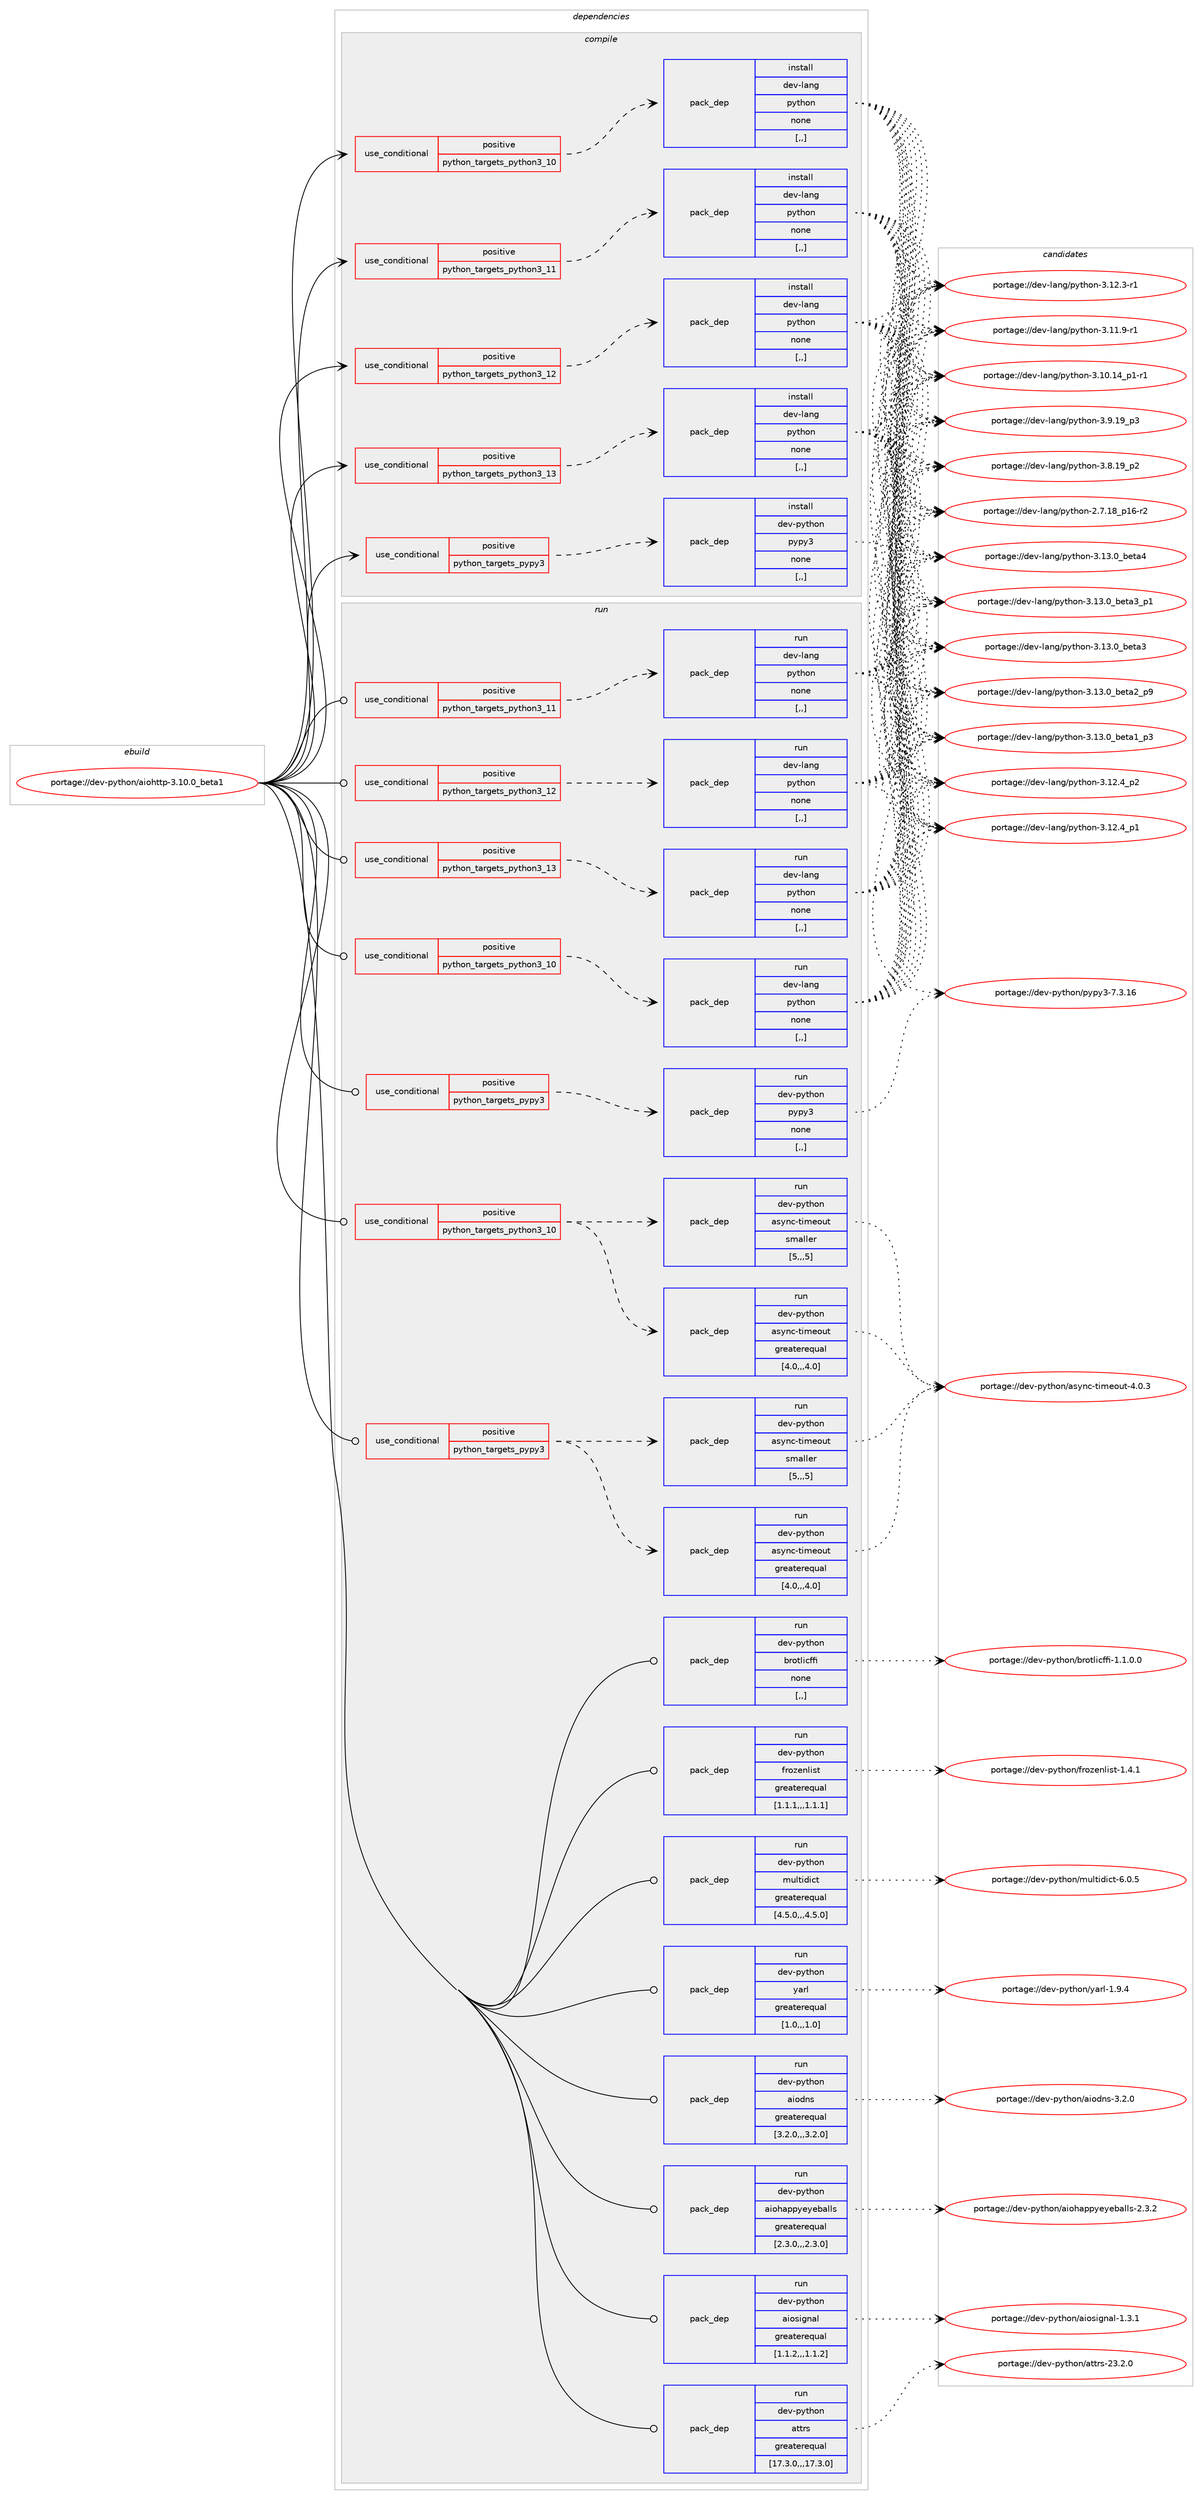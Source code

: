 digraph prolog {

# *************
# Graph options
# *************

newrank=true;
concentrate=true;
compound=true;
graph [rankdir=LR,fontname=Helvetica,fontsize=10,ranksep=1.5];#, ranksep=2.5, nodesep=0.2];
edge  [arrowhead=vee];
node  [fontname=Helvetica,fontsize=10];

# **********
# The ebuild
# **********

subgraph cluster_leftcol {
color=gray;
label=<<i>ebuild</i>>;
id [label="portage://dev-python/aiohttp-3.10.0_beta1", color=red, width=4, href="../dev-python/aiohttp-3.10.0_beta1.svg"];
}

# ****************
# The dependencies
# ****************

subgraph cluster_midcol {
color=gray;
label=<<i>dependencies</i>>;
subgraph cluster_compile {
fillcolor="#eeeeee";
style=filled;
label=<<i>compile</i>>;
subgraph cond30868 {
dependency141926 [label=<<TABLE BORDER="0" CELLBORDER="1" CELLSPACING="0" CELLPADDING="4"><TR><TD ROWSPAN="3" CELLPADDING="10">use_conditional</TD></TR><TR><TD>positive</TD></TR><TR><TD>python_targets_pypy3</TD></TR></TABLE>>, shape=none, color=red];
subgraph pack109814 {
dependency141927 [label=<<TABLE BORDER="0" CELLBORDER="1" CELLSPACING="0" CELLPADDING="4" WIDTH="220"><TR><TD ROWSPAN="6" CELLPADDING="30">pack_dep</TD></TR><TR><TD WIDTH="110">install</TD></TR><TR><TD>dev-python</TD></TR><TR><TD>pypy3</TD></TR><TR><TD>none</TD></TR><TR><TD>[,,]</TD></TR></TABLE>>, shape=none, color=blue];
}
dependency141926:e -> dependency141927:w [weight=20,style="dashed",arrowhead="vee"];
}
id:e -> dependency141926:w [weight=20,style="solid",arrowhead="vee"];
subgraph cond30869 {
dependency141928 [label=<<TABLE BORDER="0" CELLBORDER="1" CELLSPACING="0" CELLPADDING="4"><TR><TD ROWSPAN="3" CELLPADDING="10">use_conditional</TD></TR><TR><TD>positive</TD></TR><TR><TD>python_targets_python3_10</TD></TR></TABLE>>, shape=none, color=red];
subgraph pack109815 {
dependency141929 [label=<<TABLE BORDER="0" CELLBORDER="1" CELLSPACING="0" CELLPADDING="4" WIDTH="220"><TR><TD ROWSPAN="6" CELLPADDING="30">pack_dep</TD></TR><TR><TD WIDTH="110">install</TD></TR><TR><TD>dev-lang</TD></TR><TR><TD>python</TD></TR><TR><TD>none</TD></TR><TR><TD>[,,]</TD></TR></TABLE>>, shape=none, color=blue];
}
dependency141928:e -> dependency141929:w [weight=20,style="dashed",arrowhead="vee"];
}
id:e -> dependency141928:w [weight=20,style="solid",arrowhead="vee"];
subgraph cond30870 {
dependency141930 [label=<<TABLE BORDER="0" CELLBORDER="1" CELLSPACING="0" CELLPADDING="4"><TR><TD ROWSPAN="3" CELLPADDING="10">use_conditional</TD></TR><TR><TD>positive</TD></TR><TR><TD>python_targets_python3_11</TD></TR></TABLE>>, shape=none, color=red];
subgraph pack109816 {
dependency141931 [label=<<TABLE BORDER="0" CELLBORDER="1" CELLSPACING="0" CELLPADDING="4" WIDTH="220"><TR><TD ROWSPAN="6" CELLPADDING="30">pack_dep</TD></TR><TR><TD WIDTH="110">install</TD></TR><TR><TD>dev-lang</TD></TR><TR><TD>python</TD></TR><TR><TD>none</TD></TR><TR><TD>[,,]</TD></TR></TABLE>>, shape=none, color=blue];
}
dependency141930:e -> dependency141931:w [weight=20,style="dashed",arrowhead="vee"];
}
id:e -> dependency141930:w [weight=20,style="solid",arrowhead="vee"];
subgraph cond30871 {
dependency141932 [label=<<TABLE BORDER="0" CELLBORDER="1" CELLSPACING="0" CELLPADDING="4"><TR><TD ROWSPAN="3" CELLPADDING="10">use_conditional</TD></TR><TR><TD>positive</TD></TR><TR><TD>python_targets_python3_12</TD></TR></TABLE>>, shape=none, color=red];
subgraph pack109817 {
dependency141933 [label=<<TABLE BORDER="0" CELLBORDER="1" CELLSPACING="0" CELLPADDING="4" WIDTH="220"><TR><TD ROWSPAN="6" CELLPADDING="30">pack_dep</TD></TR><TR><TD WIDTH="110">install</TD></TR><TR><TD>dev-lang</TD></TR><TR><TD>python</TD></TR><TR><TD>none</TD></TR><TR><TD>[,,]</TD></TR></TABLE>>, shape=none, color=blue];
}
dependency141932:e -> dependency141933:w [weight=20,style="dashed",arrowhead="vee"];
}
id:e -> dependency141932:w [weight=20,style="solid",arrowhead="vee"];
subgraph cond30872 {
dependency141934 [label=<<TABLE BORDER="0" CELLBORDER="1" CELLSPACING="0" CELLPADDING="4"><TR><TD ROWSPAN="3" CELLPADDING="10">use_conditional</TD></TR><TR><TD>positive</TD></TR><TR><TD>python_targets_python3_13</TD></TR></TABLE>>, shape=none, color=red];
subgraph pack109818 {
dependency141935 [label=<<TABLE BORDER="0" CELLBORDER="1" CELLSPACING="0" CELLPADDING="4" WIDTH="220"><TR><TD ROWSPAN="6" CELLPADDING="30">pack_dep</TD></TR><TR><TD WIDTH="110">install</TD></TR><TR><TD>dev-lang</TD></TR><TR><TD>python</TD></TR><TR><TD>none</TD></TR><TR><TD>[,,]</TD></TR></TABLE>>, shape=none, color=blue];
}
dependency141934:e -> dependency141935:w [weight=20,style="dashed",arrowhead="vee"];
}
id:e -> dependency141934:w [weight=20,style="solid",arrowhead="vee"];
}
subgraph cluster_compileandrun {
fillcolor="#eeeeee";
style=filled;
label=<<i>compile and run</i>>;
}
subgraph cluster_run {
fillcolor="#eeeeee";
style=filled;
label=<<i>run</i>>;
subgraph cond30873 {
dependency141936 [label=<<TABLE BORDER="0" CELLBORDER="1" CELLSPACING="0" CELLPADDING="4"><TR><TD ROWSPAN="3" CELLPADDING="10">use_conditional</TD></TR><TR><TD>positive</TD></TR><TR><TD>python_targets_pypy3</TD></TR></TABLE>>, shape=none, color=red];
subgraph pack109819 {
dependency141937 [label=<<TABLE BORDER="0" CELLBORDER="1" CELLSPACING="0" CELLPADDING="4" WIDTH="220"><TR><TD ROWSPAN="6" CELLPADDING="30">pack_dep</TD></TR><TR><TD WIDTH="110">run</TD></TR><TR><TD>dev-python</TD></TR><TR><TD>async-timeout</TD></TR><TR><TD>smaller</TD></TR><TR><TD>[5,,,5]</TD></TR></TABLE>>, shape=none, color=blue];
}
dependency141936:e -> dependency141937:w [weight=20,style="dashed",arrowhead="vee"];
subgraph pack109820 {
dependency141938 [label=<<TABLE BORDER="0" CELLBORDER="1" CELLSPACING="0" CELLPADDING="4" WIDTH="220"><TR><TD ROWSPAN="6" CELLPADDING="30">pack_dep</TD></TR><TR><TD WIDTH="110">run</TD></TR><TR><TD>dev-python</TD></TR><TR><TD>async-timeout</TD></TR><TR><TD>greaterequal</TD></TR><TR><TD>[4.0,,,4.0]</TD></TR></TABLE>>, shape=none, color=blue];
}
dependency141936:e -> dependency141938:w [weight=20,style="dashed",arrowhead="vee"];
}
id:e -> dependency141936:w [weight=20,style="solid",arrowhead="odot"];
subgraph cond30874 {
dependency141939 [label=<<TABLE BORDER="0" CELLBORDER="1" CELLSPACING="0" CELLPADDING="4"><TR><TD ROWSPAN="3" CELLPADDING="10">use_conditional</TD></TR><TR><TD>positive</TD></TR><TR><TD>python_targets_pypy3</TD></TR></TABLE>>, shape=none, color=red];
subgraph pack109821 {
dependency141940 [label=<<TABLE BORDER="0" CELLBORDER="1" CELLSPACING="0" CELLPADDING="4" WIDTH="220"><TR><TD ROWSPAN="6" CELLPADDING="30">pack_dep</TD></TR><TR><TD WIDTH="110">run</TD></TR><TR><TD>dev-python</TD></TR><TR><TD>pypy3</TD></TR><TR><TD>none</TD></TR><TR><TD>[,,]</TD></TR></TABLE>>, shape=none, color=blue];
}
dependency141939:e -> dependency141940:w [weight=20,style="dashed",arrowhead="vee"];
}
id:e -> dependency141939:w [weight=20,style="solid",arrowhead="odot"];
subgraph cond30875 {
dependency141941 [label=<<TABLE BORDER="0" CELLBORDER="1" CELLSPACING="0" CELLPADDING="4"><TR><TD ROWSPAN="3" CELLPADDING="10">use_conditional</TD></TR><TR><TD>positive</TD></TR><TR><TD>python_targets_python3_10</TD></TR></TABLE>>, shape=none, color=red];
subgraph pack109822 {
dependency141942 [label=<<TABLE BORDER="0" CELLBORDER="1" CELLSPACING="0" CELLPADDING="4" WIDTH="220"><TR><TD ROWSPAN="6" CELLPADDING="30">pack_dep</TD></TR><TR><TD WIDTH="110">run</TD></TR><TR><TD>dev-lang</TD></TR><TR><TD>python</TD></TR><TR><TD>none</TD></TR><TR><TD>[,,]</TD></TR></TABLE>>, shape=none, color=blue];
}
dependency141941:e -> dependency141942:w [weight=20,style="dashed",arrowhead="vee"];
}
id:e -> dependency141941:w [weight=20,style="solid",arrowhead="odot"];
subgraph cond30876 {
dependency141943 [label=<<TABLE BORDER="0" CELLBORDER="1" CELLSPACING="0" CELLPADDING="4"><TR><TD ROWSPAN="3" CELLPADDING="10">use_conditional</TD></TR><TR><TD>positive</TD></TR><TR><TD>python_targets_python3_10</TD></TR></TABLE>>, shape=none, color=red];
subgraph pack109823 {
dependency141944 [label=<<TABLE BORDER="0" CELLBORDER="1" CELLSPACING="0" CELLPADDING="4" WIDTH="220"><TR><TD ROWSPAN="6" CELLPADDING="30">pack_dep</TD></TR><TR><TD WIDTH="110">run</TD></TR><TR><TD>dev-python</TD></TR><TR><TD>async-timeout</TD></TR><TR><TD>smaller</TD></TR><TR><TD>[5,,,5]</TD></TR></TABLE>>, shape=none, color=blue];
}
dependency141943:e -> dependency141944:w [weight=20,style="dashed",arrowhead="vee"];
subgraph pack109824 {
dependency141945 [label=<<TABLE BORDER="0" CELLBORDER="1" CELLSPACING="0" CELLPADDING="4" WIDTH="220"><TR><TD ROWSPAN="6" CELLPADDING="30">pack_dep</TD></TR><TR><TD WIDTH="110">run</TD></TR><TR><TD>dev-python</TD></TR><TR><TD>async-timeout</TD></TR><TR><TD>greaterequal</TD></TR><TR><TD>[4.0,,,4.0]</TD></TR></TABLE>>, shape=none, color=blue];
}
dependency141943:e -> dependency141945:w [weight=20,style="dashed",arrowhead="vee"];
}
id:e -> dependency141943:w [weight=20,style="solid",arrowhead="odot"];
subgraph cond30877 {
dependency141946 [label=<<TABLE BORDER="0" CELLBORDER="1" CELLSPACING="0" CELLPADDING="4"><TR><TD ROWSPAN="3" CELLPADDING="10">use_conditional</TD></TR><TR><TD>positive</TD></TR><TR><TD>python_targets_python3_11</TD></TR></TABLE>>, shape=none, color=red];
subgraph pack109825 {
dependency141947 [label=<<TABLE BORDER="0" CELLBORDER="1" CELLSPACING="0" CELLPADDING="4" WIDTH="220"><TR><TD ROWSPAN="6" CELLPADDING="30">pack_dep</TD></TR><TR><TD WIDTH="110">run</TD></TR><TR><TD>dev-lang</TD></TR><TR><TD>python</TD></TR><TR><TD>none</TD></TR><TR><TD>[,,]</TD></TR></TABLE>>, shape=none, color=blue];
}
dependency141946:e -> dependency141947:w [weight=20,style="dashed",arrowhead="vee"];
}
id:e -> dependency141946:w [weight=20,style="solid",arrowhead="odot"];
subgraph cond30878 {
dependency141948 [label=<<TABLE BORDER="0" CELLBORDER="1" CELLSPACING="0" CELLPADDING="4"><TR><TD ROWSPAN="3" CELLPADDING="10">use_conditional</TD></TR><TR><TD>positive</TD></TR><TR><TD>python_targets_python3_12</TD></TR></TABLE>>, shape=none, color=red];
subgraph pack109826 {
dependency141949 [label=<<TABLE BORDER="0" CELLBORDER="1" CELLSPACING="0" CELLPADDING="4" WIDTH="220"><TR><TD ROWSPAN="6" CELLPADDING="30">pack_dep</TD></TR><TR><TD WIDTH="110">run</TD></TR><TR><TD>dev-lang</TD></TR><TR><TD>python</TD></TR><TR><TD>none</TD></TR><TR><TD>[,,]</TD></TR></TABLE>>, shape=none, color=blue];
}
dependency141948:e -> dependency141949:w [weight=20,style="dashed",arrowhead="vee"];
}
id:e -> dependency141948:w [weight=20,style="solid",arrowhead="odot"];
subgraph cond30879 {
dependency141950 [label=<<TABLE BORDER="0" CELLBORDER="1" CELLSPACING="0" CELLPADDING="4"><TR><TD ROWSPAN="3" CELLPADDING="10">use_conditional</TD></TR><TR><TD>positive</TD></TR><TR><TD>python_targets_python3_13</TD></TR></TABLE>>, shape=none, color=red];
subgraph pack109827 {
dependency141951 [label=<<TABLE BORDER="0" CELLBORDER="1" CELLSPACING="0" CELLPADDING="4" WIDTH="220"><TR><TD ROWSPAN="6" CELLPADDING="30">pack_dep</TD></TR><TR><TD WIDTH="110">run</TD></TR><TR><TD>dev-lang</TD></TR><TR><TD>python</TD></TR><TR><TD>none</TD></TR><TR><TD>[,,]</TD></TR></TABLE>>, shape=none, color=blue];
}
dependency141950:e -> dependency141951:w [weight=20,style="dashed",arrowhead="vee"];
}
id:e -> dependency141950:w [weight=20,style="solid",arrowhead="odot"];
subgraph pack109828 {
dependency141952 [label=<<TABLE BORDER="0" CELLBORDER="1" CELLSPACING="0" CELLPADDING="4" WIDTH="220"><TR><TD ROWSPAN="6" CELLPADDING="30">pack_dep</TD></TR><TR><TD WIDTH="110">run</TD></TR><TR><TD>dev-python</TD></TR><TR><TD>aiodns</TD></TR><TR><TD>greaterequal</TD></TR><TR><TD>[3.2.0,,,3.2.0]</TD></TR></TABLE>>, shape=none, color=blue];
}
id:e -> dependency141952:w [weight=20,style="solid",arrowhead="odot"];
subgraph pack109829 {
dependency141953 [label=<<TABLE BORDER="0" CELLBORDER="1" CELLSPACING="0" CELLPADDING="4" WIDTH="220"><TR><TD ROWSPAN="6" CELLPADDING="30">pack_dep</TD></TR><TR><TD WIDTH="110">run</TD></TR><TR><TD>dev-python</TD></TR><TR><TD>aiohappyeyeballs</TD></TR><TR><TD>greaterequal</TD></TR><TR><TD>[2.3.0,,,2.3.0]</TD></TR></TABLE>>, shape=none, color=blue];
}
id:e -> dependency141953:w [weight=20,style="solid",arrowhead="odot"];
subgraph pack109830 {
dependency141954 [label=<<TABLE BORDER="0" CELLBORDER="1" CELLSPACING="0" CELLPADDING="4" WIDTH="220"><TR><TD ROWSPAN="6" CELLPADDING="30">pack_dep</TD></TR><TR><TD WIDTH="110">run</TD></TR><TR><TD>dev-python</TD></TR><TR><TD>aiosignal</TD></TR><TR><TD>greaterequal</TD></TR><TR><TD>[1.1.2,,,1.1.2]</TD></TR></TABLE>>, shape=none, color=blue];
}
id:e -> dependency141954:w [weight=20,style="solid",arrowhead="odot"];
subgraph pack109831 {
dependency141955 [label=<<TABLE BORDER="0" CELLBORDER="1" CELLSPACING="0" CELLPADDING="4" WIDTH="220"><TR><TD ROWSPAN="6" CELLPADDING="30">pack_dep</TD></TR><TR><TD WIDTH="110">run</TD></TR><TR><TD>dev-python</TD></TR><TR><TD>attrs</TD></TR><TR><TD>greaterequal</TD></TR><TR><TD>[17.3.0,,,17.3.0]</TD></TR></TABLE>>, shape=none, color=blue];
}
id:e -> dependency141955:w [weight=20,style="solid",arrowhead="odot"];
subgraph pack109832 {
dependency141956 [label=<<TABLE BORDER="0" CELLBORDER="1" CELLSPACING="0" CELLPADDING="4" WIDTH="220"><TR><TD ROWSPAN="6" CELLPADDING="30">pack_dep</TD></TR><TR><TD WIDTH="110">run</TD></TR><TR><TD>dev-python</TD></TR><TR><TD>brotlicffi</TD></TR><TR><TD>none</TD></TR><TR><TD>[,,]</TD></TR></TABLE>>, shape=none, color=blue];
}
id:e -> dependency141956:w [weight=20,style="solid",arrowhead="odot"];
subgraph pack109833 {
dependency141957 [label=<<TABLE BORDER="0" CELLBORDER="1" CELLSPACING="0" CELLPADDING="4" WIDTH="220"><TR><TD ROWSPAN="6" CELLPADDING="30">pack_dep</TD></TR><TR><TD WIDTH="110">run</TD></TR><TR><TD>dev-python</TD></TR><TR><TD>frozenlist</TD></TR><TR><TD>greaterequal</TD></TR><TR><TD>[1.1.1,,,1.1.1]</TD></TR></TABLE>>, shape=none, color=blue];
}
id:e -> dependency141957:w [weight=20,style="solid",arrowhead="odot"];
subgraph pack109834 {
dependency141958 [label=<<TABLE BORDER="0" CELLBORDER="1" CELLSPACING="0" CELLPADDING="4" WIDTH="220"><TR><TD ROWSPAN="6" CELLPADDING="30">pack_dep</TD></TR><TR><TD WIDTH="110">run</TD></TR><TR><TD>dev-python</TD></TR><TR><TD>multidict</TD></TR><TR><TD>greaterequal</TD></TR><TR><TD>[4.5.0,,,4.5.0]</TD></TR></TABLE>>, shape=none, color=blue];
}
id:e -> dependency141958:w [weight=20,style="solid",arrowhead="odot"];
subgraph pack109835 {
dependency141959 [label=<<TABLE BORDER="0" CELLBORDER="1" CELLSPACING="0" CELLPADDING="4" WIDTH="220"><TR><TD ROWSPAN="6" CELLPADDING="30">pack_dep</TD></TR><TR><TD WIDTH="110">run</TD></TR><TR><TD>dev-python</TD></TR><TR><TD>yarl</TD></TR><TR><TD>greaterequal</TD></TR><TR><TD>[1.0,,,1.0]</TD></TR></TABLE>>, shape=none, color=blue];
}
id:e -> dependency141959:w [weight=20,style="solid",arrowhead="odot"];
}
}

# **************
# The candidates
# **************

subgraph cluster_choices {
rank=same;
color=gray;
label=<<i>candidates</i>>;

subgraph choice109814 {
color=black;
nodesep=1;
choice10010111845112121116104111110471121211121215145554651464954 [label="portage://dev-python/pypy3-7.3.16", color=red, width=4,href="../dev-python/pypy3-7.3.16.svg"];
dependency141927:e -> choice10010111845112121116104111110471121211121215145554651464954:w [style=dotted,weight="100"];
}
subgraph choice109815 {
color=black;
nodesep=1;
choice1001011184510897110103471121211161041111104551464951464895981011169752 [label="portage://dev-lang/python-3.13.0_beta4", color=red, width=4,href="../dev-lang/python-3.13.0_beta4.svg"];
choice10010111845108971101034711212111610411111045514649514648959810111697519511249 [label="portage://dev-lang/python-3.13.0_beta3_p1", color=red, width=4,href="../dev-lang/python-3.13.0_beta3_p1.svg"];
choice1001011184510897110103471121211161041111104551464951464895981011169751 [label="portage://dev-lang/python-3.13.0_beta3", color=red, width=4,href="../dev-lang/python-3.13.0_beta3.svg"];
choice10010111845108971101034711212111610411111045514649514648959810111697509511257 [label="portage://dev-lang/python-3.13.0_beta2_p9", color=red, width=4,href="../dev-lang/python-3.13.0_beta2_p9.svg"];
choice10010111845108971101034711212111610411111045514649514648959810111697499511251 [label="portage://dev-lang/python-3.13.0_beta1_p3", color=red, width=4,href="../dev-lang/python-3.13.0_beta1_p3.svg"];
choice100101118451089711010347112121116104111110455146495046529511250 [label="portage://dev-lang/python-3.12.4_p2", color=red, width=4,href="../dev-lang/python-3.12.4_p2.svg"];
choice100101118451089711010347112121116104111110455146495046529511249 [label="portage://dev-lang/python-3.12.4_p1", color=red, width=4,href="../dev-lang/python-3.12.4_p1.svg"];
choice100101118451089711010347112121116104111110455146495046514511449 [label="portage://dev-lang/python-3.12.3-r1", color=red, width=4,href="../dev-lang/python-3.12.3-r1.svg"];
choice100101118451089711010347112121116104111110455146494946574511449 [label="portage://dev-lang/python-3.11.9-r1", color=red, width=4,href="../dev-lang/python-3.11.9-r1.svg"];
choice100101118451089711010347112121116104111110455146494846495295112494511449 [label="portage://dev-lang/python-3.10.14_p1-r1", color=red, width=4,href="../dev-lang/python-3.10.14_p1-r1.svg"];
choice100101118451089711010347112121116104111110455146574649579511251 [label="portage://dev-lang/python-3.9.19_p3", color=red, width=4,href="../dev-lang/python-3.9.19_p3.svg"];
choice100101118451089711010347112121116104111110455146564649579511250 [label="portage://dev-lang/python-3.8.19_p2", color=red, width=4,href="../dev-lang/python-3.8.19_p2.svg"];
choice100101118451089711010347112121116104111110455046554649569511249544511450 [label="portage://dev-lang/python-2.7.18_p16-r2", color=red, width=4,href="../dev-lang/python-2.7.18_p16-r2.svg"];
dependency141929:e -> choice1001011184510897110103471121211161041111104551464951464895981011169752:w [style=dotted,weight="100"];
dependency141929:e -> choice10010111845108971101034711212111610411111045514649514648959810111697519511249:w [style=dotted,weight="100"];
dependency141929:e -> choice1001011184510897110103471121211161041111104551464951464895981011169751:w [style=dotted,weight="100"];
dependency141929:e -> choice10010111845108971101034711212111610411111045514649514648959810111697509511257:w [style=dotted,weight="100"];
dependency141929:e -> choice10010111845108971101034711212111610411111045514649514648959810111697499511251:w [style=dotted,weight="100"];
dependency141929:e -> choice100101118451089711010347112121116104111110455146495046529511250:w [style=dotted,weight="100"];
dependency141929:e -> choice100101118451089711010347112121116104111110455146495046529511249:w [style=dotted,weight="100"];
dependency141929:e -> choice100101118451089711010347112121116104111110455146495046514511449:w [style=dotted,weight="100"];
dependency141929:e -> choice100101118451089711010347112121116104111110455146494946574511449:w [style=dotted,weight="100"];
dependency141929:e -> choice100101118451089711010347112121116104111110455146494846495295112494511449:w [style=dotted,weight="100"];
dependency141929:e -> choice100101118451089711010347112121116104111110455146574649579511251:w [style=dotted,weight="100"];
dependency141929:e -> choice100101118451089711010347112121116104111110455146564649579511250:w [style=dotted,weight="100"];
dependency141929:e -> choice100101118451089711010347112121116104111110455046554649569511249544511450:w [style=dotted,weight="100"];
}
subgraph choice109816 {
color=black;
nodesep=1;
choice1001011184510897110103471121211161041111104551464951464895981011169752 [label="portage://dev-lang/python-3.13.0_beta4", color=red, width=4,href="../dev-lang/python-3.13.0_beta4.svg"];
choice10010111845108971101034711212111610411111045514649514648959810111697519511249 [label="portage://dev-lang/python-3.13.0_beta3_p1", color=red, width=4,href="../dev-lang/python-3.13.0_beta3_p1.svg"];
choice1001011184510897110103471121211161041111104551464951464895981011169751 [label="portage://dev-lang/python-3.13.0_beta3", color=red, width=4,href="../dev-lang/python-3.13.0_beta3.svg"];
choice10010111845108971101034711212111610411111045514649514648959810111697509511257 [label="portage://dev-lang/python-3.13.0_beta2_p9", color=red, width=4,href="../dev-lang/python-3.13.0_beta2_p9.svg"];
choice10010111845108971101034711212111610411111045514649514648959810111697499511251 [label="portage://dev-lang/python-3.13.0_beta1_p3", color=red, width=4,href="../dev-lang/python-3.13.0_beta1_p3.svg"];
choice100101118451089711010347112121116104111110455146495046529511250 [label="portage://dev-lang/python-3.12.4_p2", color=red, width=4,href="../dev-lang/python-3.12.4_p2.svg"];
choice100101118451089711010347112121116104111110455146495046529511249 [label="portage://dev-lang/python-3.12.4_p1", color=red, width=4,href="../dev-lang/python-3.12.4_p1.svg"];
choice100101118451089711010347112121116104111110455146495046514511449 [label="portage://dev-lang/python-3.12.3-r1", color=red, width=4,href="../dev-lang/python-3.12.3-r1.svg"];
choice100101118451089711010347112121116104111110455146494946574511449 [label="portage://dev-lang/python-3.11.9-r1", color=red, width=4,href="../dev-lang/python-3.11.9-r1.svg"];
choice100101118451089711010347112121116104111110455146494846495295112494511449 [label="portage://dev-lang/python-3.10.14_p1-r1", color=red, width=4,href="../dev-lang/python-3.10.14_p1-r1.svg"];
choice100101118451089711010347112121116104111110455146574649579511251 [label="portage://dev-lang/python-3.9.19_p3", color=red, width=4,href="../dev-lang/python-3.9.19_p3.svg"];
choice100101118451089711010347112121116104111110455146564649579511250 [label="portage://dev-lang/python-3.8.19_p2", color=red, width=4,href="../dev-lang/python-3.8.19_p2.svg"];
choice100101118451089711010347112121116104111110455046554649569511249544511450 [label="portage://dev-lang/python-2.7.18_p16-r2", color=red, width=4,href="../dev-lang/python-2.7.18_p16-r2.svg"];
dependency141931:e -> choice1001011184510897110103471121211161041111104551464951464895981011169752:w [style=dotted,weight="100"];
dependency141931:e -> choice10010111845108971101034711212111610411111045514649514648959810111697519511249:w [style=dotted,weight="100"];
dependency141931:e -> choice1001011184510897110103471121211161041111104551464951464895981011169751:w [style=dotted,weight="100"];
dependency141931:e -> choice10010111845108971101034711212111610411111045514649514648959810111697509511257:w [style=dotted,weight="100"];
dependency141931:e -> choice10010111845108971101034711212111610411111045514649514648959810111697499511251:w [style=dotted,weight="100"];
dependency141931:e -> choice100101118451089711010347112121116104111110455146495046529511250:w [style=dotted,weight="100"];
dependency141931:e -> choice100101118451089711010347112121116104111110455146495046529511249:w [style=dotted,weight="100"];
dependency141931:e -> choice100101118451089711010347112121116104111110455146495046514511449:w [style=dotted,weight="100"];
dependency141931:e -> choice100101118451089711010347112121116104111110455146494946574511449:w [style=dotted,weight="100"];
dependency141931:e -> choice100101118451089711010347112121116104111110455146494846495295112494511449:w [style=dotted,weight="100"];
dependency141931:e -> choice100101118451089711010347112121116104111110455146574649579511251:w [style=dotted,weight="100"];
dependency141931:e -> choice100101118451089711010347112121116104111110455146564649579511250:w [style=dotted,weight="100"];
dependency141931:e -> choice100101118451089711010347112121116104111110455046554649569511249544511450:w [style=dotted,weight="100"];
}
subgraph choice109817 {
color=black;
nodesep=1;
choice1001011184510897110103471121211161041111104551464951464895981011169752 [label="portage://dev-lang/python-3.13.0_beta4", color=red, width=4,href="../dev-lang/python-3.13.0_beta4.svg"];
choice10010111845108971101034711212111610411111045514649514648959810111697519511249 [label="portage://dev-lang/python-3.13.0_beta3_p1", color=red, width=4,href="../dev-lang/python-3.13.0_beta3_p1.svg"];
choice1001011184510897110103471121211161041111104551464951464895981011169751 [label="portage://dev-lang/python-3.13.0_beta3", color=red, width=4,href="../dev-lang/python-3.13.0_beta3.svg"];
choice10010111845108971101034711212111610411111045514649514648959810111697509511257 [label="portage://dev-lang/python-3.13.0_beta2_p9", color=red, width=4,href="../dev-lang/python-3.13.0_beta2_p9.svg"];
choice10010111845108971101034711212111610411111045514649514648959810111697499511251 [label="portage://dev-lang/python-3.13.0_beta1_p3", color=red, width=4,href="../dev-lang/python-3.13.0_beta1_p3.svg"];
choice100101118451089711010347112121116104111110455146495046529511250 [label="portage://dev-lang/python-3.12.4_p2", color=red, width=4,href="../dev-lang/python-3.12.4_p2.svg"];
choice100101118451089711010347112121116104111110455146495046529511249 [label="portage://dev-lang/python-3.12.4_p1", color=red, width=4,href="../dev-lang/python-3.12.4_p1.svg"];
choice100101118451089711010347112121116104111110455146495046514511449 [label="portage://dev-lang/python-3.12.3-r1", color=red, width=4,href="../dev-lang/python-3.12.3-r1.svg"];
choice100101118451089711010347112121116104111110455146494946574511449 [label="portage://dev-lang/python-3.11.9-r1", color=red, width=4,href="../dev-lang/python-3.11.9-r1.svg"];
choice100101118451089711010347112121116104111110455146494846495295112494511449 [label="portage://dev-lang/python-3.10.14_p1-r1", color=red, width=4,href="../dev-lang/python-3.10.14_p1-r1.svg"];
choice100101118451089711010347112121116104111110455146574649579511251 [label="portage://dev-lang/python-3.9.19_p3", color=red, width=4,href="../dev-lang/python-3.9.19_p3.svg"];
choice100101118451089711010347112121116104111110455146564649579511250 [label="portage://dev-lang/python-3.8.19_p2", color=red, width=4,href="../dev-lang/python-3.8.19_p2.svg"];
choice100101118451089711010347112121116104111110455046554649569511249544511450 [label="portage://dev-lang/python-2.7.18_p16-r2", color=red, width=4,href="../dev-lang/python-2.7.18_p16-r2.svg"];
dependency141933:e -> choice1001011184510897110103471121211161041111104551464951464895981011169752:w [style=dotted,weight="100"];
dependency141933:e -> choice10010111845108971101034711212111610411111045514649514648959810111697519511249:w [style=dotted,weight="100"];
dependency141933:e -> choice1001011184510897110103471121211161041111104551464951464895981011169751:w [style=dotted,weight="100"];
dependency141933:e -> choice10010111845108971101034711212111610411111045514649514648959810111697509511257:w [style=dotted,weight="100"];
dependency141933:e -> choice10010111845108971101034711212111610411111045514649514648959810111697499511251:w [style=dotted,weight="100"];
dependency141933:e -> choice100101118451089711010347112121116104111110455146495046529511250:w [style=dotted,weight="100"];
dependency141933:e -> choice100101118451089711010347112121116104111110455146495046529511249:w [style=dotted,weight="100"];
dependency141933:e -> choice100101118451089711010347112121116104111110455146495046514511449:w [style=dotted,weight="100"];
dependency141933:e -> choice100101118451089711010347112121116104111110455146494946574511449:w [style=dotted,weight="100"];
dependency141933:e -> choice100101118451089711010347112121116104111110455146494846495295112494511449:w [style=dotted,weight="100"];
dependency141933:e -> choice100101118451089711010347112121116104111110455146574649579511251:w [style=dotted,weight="100"];
dependency141933:e -> choice100101118451089711010347112121116104111110455146564649579511250:w [style=dotted,weight="100"];
dependency141933:e -> choice100101118451089711010347112121116104111110455046554649569511249544511450:w [style=dotted,weight="100"];
}
subgraph choice109818 {
color=black;
nodesep=1;
choice1001011184510897110103471121211161041111104551464951464895981011169752 [label="portage://dev-lang/python-3.13.0_beta4", color=red, width=4,href="../dev-lang/python-3.13.0_beta4.svg"];
choice10010111845108971101034711212111610411111045514649514648959810111697519511249 [label="portage://dev-lang/python-3.13.0_beta3_p1", color=red, width=4,href="../dev-lang/python-3.13.0_beta3_p1.svg"];
choice1001011184510897110103471121211161041111104551464951464895981011169751 [label="portage://dev-lang/python-3.13.0_beta3", color=red, width=4,href="../dev-lang/python-3.13.0_beta3.svg"];
choice10010111845108971101034711212111610411111045514649514648959810111697509511257 [label="portage://dev-lang/python-3.13.0_beta2_p9", color=red, width=4,href="../dev-lang/python-3.13.0_beta2_p9.svg"];
choice10010111845108971101034711212111610411111045514649514648959810111697499511251 [label="portage://dev-lang/python-3.13.0_beta1_p3", color=red, width=4,href="../dev-lang/python-3.13.0_beta1_p3.svg"];
choice100101118451089711010347112121116104111110455146495046529511250 [label="portage://dev-lang/python-3.12.4_p2", color=red, width=4,href="../dev-lang/python-3.12.4_p2.svg"];
choice100101118451089711010347112121116104111110455146495046529511249 [label="portage://dev-lang/python-3.12.4_p1", color=red, width=4,href="../dev-lang/python-3.12.4_p1.svg"];
choice100101118451089711010347112121116104111110455146495046514511449 [label="portage://dev-lang/python-3.12.3-r1", color=red, width=4,href="../dev-lang/python-3.12.3-r1.svg"];
choice100101118451089711010347112121116104111110455146494946574511449 [label="portage://dev-lang/python-3.11.9-r1", color=red, width=4,href="../dev-lang/python-3.11.9-r1.svg"];
choice100101118451089711010347112121116104111110455146494846495295112494511449 [label="portage://dev-lang/python-3.10.14_p1-r1", color=red, width=4,href="../dev-lang/python-3.10.14_p1-r1.svg"];
choice100101118451089711010347112121116104111110455146574649579511251 [label="portage://dev-lang/python-3.9.19_p3", color=red, width=4,href="../dev-lang/python-3.9.19_p3.svg"];
choice100101118451089711010347112121116104111110455146564649579511250 [label="portage://dev-lang/python-3.8.19_p2", color=red, width=4,href="../dev-lang/python-3.8.19_p2.svg"];
choice100101118451089711010347112121116104111110455046554649569511249544511450 [label="portage://dev-lang/python-2.7.18_p16-r2", color=red, width=4,href="../dev-lang/python-2.7.18_p16-r2.svg"];
dependency141935:e -> choice1001011184510897110103471121211161041111104551464951464895981011169752:w [style=dotted,weight="100"];
dependency141935:e -> choice10010111845108971101034711212111610411111045514649514648959810111697519511249:w [style=dotted,weight="100"];
dependency141935:e -> choice1001011184510897110103471121211161041111104551464951464895981011169751:w [style=dotted,weight="100"];
dependency141935:e -> choice10010111845108971101034711212111610411111045514649514648959810111697509511257:w [style=dotted,weight="100"];
dependency141935:e -> choice10010111845108971101034711212111610411111045514649514648959810111697499511251:w [style=dotted,weight="100"];
dependency141935:e -> choice100101118451089711010347112121116104111110455146495046529511250:w [style=dotted,weight="100"];
dependency141935:e -> choice100101118451089711010347112121116104111110455146495046529511249:w [style=dotted,weight="100"];
dependency141935:e -> choice100101118451089711010347112121116104111110455146495046514511449:w [style=dotted,weight="100"];
dependency141935:e -> choice100101118451089711010347112121116104111110455146494946574511449:w [style=dotted,weight="100"];
dependency141935:e -> choice100101118451089711010347112121116104111110455146494846495295112494511449:w [style=dotted,weight="100"];
dependency141935:e -> choice100101118451089711010347112121116104111110455146574649579511251:w [style=dotted,weight="100"];
dependency141935:e -> choice100101118451089711010347112121116104111110455146564649579511250:w [style=dotted,weight="100"];
dependency141935:e -> choice100101118451089711010347112121116104111110455046554649569511249544511450:w [style=dotted,weight="100"];
}
subgraph choice109819 {
color=black;
nodesep=1;
choice1001011184511212111610411111047971151211109945116105109101111117116455246484651 [label="portage://dev-python/async-timeout-4.0.3", color=red, width=4,href="../dev-python/async-timeout-4.0.3.svg"];
dependency141937:e -> choice1001011184511212111610411111047971151211109945116105109101111117116455246484651:w [style=dotted,weight="100"];
}
subgraph choice109820 {
color=black;
nodesep=1;
choice1001011184511212111610411111047971151211109945116105109101111117116455246484651 [label="portage://dev-python/async-timeout-4.0.3", color=red, width=4,href="../dev-python/async-timeout-4.0.3.svg"];
dependency141938:e -> choice1001011184511212111610411111047971151211109945116105109101111117116455246484651:w [style=dotted,weight="100"];
}
subgraph choice109821 {
color=black;
nodesep=1;
choice10010111845112121116104111110471121211121215145554651464954 [label="portage://dev-python/pypy3-7.3.16", color=red, width=4,href="../dev-python/pypy3-7.3.16.svg"];
dependency141940:e -> choice10010111845112121116104111110471121211121215145554651464954:w [style=dotted,weight="100"];
}
subgraph choice109822 {
color=black;
nodesep=1;
choice1001011184510897110103471121211161041111104551464951464895981011169752 [label="portage://dev-lang/python-3.13.0_beta4", color=red, width=4,href="../dev-lang/python-3.13.0_beta4.svg"];
choice10010111845108971101034711212111610411111045514649514648959810111697519511249 [label="portage://dev-lang/python-3.13.0_beta3_p1", color=red, width=4,href="../dev-lang/python-3.13.0_beta3_p1.svg"];
choice1001011184510897110103471121211161041111104551464951464895981011169751 [label="portage://dev-lang/python-3.13.0_beta3", color=red, width=4,href="../dev-lang/python-3.13.0_beta3.svg"];
choice10010111845108971101034711212111610411111045514649514648959810111697509511257 [label="portage://dev-lang/python-3.13.0_beta2_p9", color=red, width=4,href="../dev-lang/python-3.13.0_beta2_p9.svg"];
choice10010111845108971101034711212111610411111045514649514648959810111697499511251 [label="portage://dev-lang/python-3.13.0_beta1_p3", color=red, width=4,href="../dev-lang/python-3.13.0_beta1_p3.svg"];
choice100101118451089711010347112121116104111110455146495046529511250 [label="portage://dev-lang/python-3.12.4_p2", color=red, width=4,href="../dev-lang/python-3.12.4_p2.svg"];
choice100101118451089711010347112121116104111110455146495046529511249 [label="portage://dev-lang/python-3.12.4_p1", color=red, width=4,href="../dev-lang/python-3.12.4_p1.svg"];
choice100101118451089711010347112121116104111110455146495046514511449 [label="portage://dev-lang/python-3.12.3-r1", color=red, width=4,href="../dev-lang/python-3.12.3-r1.svg"];
choice100101118451089711010347112121116104111110455146494946574511449 [label="portage://dev-lang/python-3.11.9-r1", color=red, width=4,href="../dev-lang/python-3.11.9-r1.svg"];
choice100101118451089711010347112121116104111110455146494846495295112494511449 [label="portage://dev-lang/python-3.10.14_p1-r1", color=red, width=4,href="../dev-lang/python-3.10.14_p1-r1.svg"];
choice100101118451089711010347112121116104111110455146574649579511251 [label="portage://dev-lang/python-3.9.19_p3", color=red, width=4,href="../dev-lang/python-3.9.19_p3.svg"];
choice100101118451089711010347112121116104111110455146564649579511250 [label="portage://dev-lang/python-3.8.19_p2", color=red, width=4,href="../dev-lang/python-3.8.19_p2.svg"];
choice100101118451089711010347112121116104111110455046554649569511249544511450 [label="portage://dev-lang/python-2.7.18_p16-r2", color=red, width=4,href="../dev-lang/python-2.7.18_p16-r2.svg"];
dependency141942:e -> choice1001011184510897110103471121211161041111104551464951464895981011169752:w [style=dotted,weight="100"];
dependency141942:e -> choice10010111845108971101034711212111610411111045514649514648959810111697519511249:w [style=dotted,weight="100"];
dependency141942:e -> choice1001011184510897110103471121211161041111104551464951464895981011169751:w [style=dotted,weight="100"];
dependency141942:e -> choice10010111845108971101034711212111610411111045514649514648959810111697509511257:w [style=dotted,weight="100"];
dependency141942:e -> choice10010111845108971101034711212111610411111045514649514648959810111697499511251:w [style=dotted,weight="100"];
dependency141942:e -> choice100101118451089711010347112121116104111110455146495046529511250:w [style=dotted,weight="100"];
dependency141942:e -> choice100101118451089711010347112121116104111110455146495046529511249:w [style=dotted,weight="100"];
dependency141942:e -> choice100101118451089711010347112121116104111110455146495046514511449:w [style=dotted,weight="100"];
dependency141942:e -> choice100101118451089711010347112121116104111110455146494946574511449:w [style=dotted,weight="100"];
dependency141942:e -> choice100101118451089711010347112121116104111110455146494846495295112494511449:w [style=dotted,weight="100"];
dependency141942:e -> choice100101118451089711010347112121116104111110455146574649579511251:w [style=dotted,weight="100"];
dependency141942:e -> choice100101118451089711010347112121116104111110455146564649579511250:w [style=dotted,weight="100"];
dependency141942:e -> choice100101118451089711010347112121116104111110455046554649569511249544511450:w [style=dotted,weight="100"];
}
subgraph choice109823 {
color=black;
nodesep=1;
choice1001011184511212111610411111047971151211109945116105109101111117116455246484651 [label="portage://dev-python/async-timeout-4.0.3", color=red, width=4,href="../dev-python/async-timeout-4.0.3.svg"];
dependency141944:e -> choice1001011184511212111610411111047971151211109945116105109101111117116455246484651:w [style=dotted,weight="100"];
}
subgraph choice109824 {
color=black;
nodesep=1;
choice1001011184511212111610411111047971151211109945116105109101111117116455246484651 [label="portage://dev-python/async-timeout-4.0.3", color=red, width=4,href="../dev-python/async-timeout-4.0.3.svg"];
dependency141945:e -> choice1001011184511212111610411111047971151211109945116105109101111117116455246484651:w [style=dotted,weight="100"];
}
subgraph choice109825 {
color=black;
nodesep=1;
choice1001011184510897110103471121211161041111104551464951464895981011169752 [label="portage://dev-lang/python-3.13.0_beta4", color=red, width=4,href="../dev-lang/python-3.13.0_beta4.svg"];
choice10010111845108971101034711212111610411111045514649514648959810111697519511249 [label="portage://dev-lang/python-3.13.0_beta3_p1", color=red, width=4,href="../dev-lang/python-3.13.0_beta3_p1.svg"];
choice1001011184510897110103471121211161041111104551464951464895981011169751 [label="portage://dev-lang/python-3.13.0_beta3", color=red, width=4,href="../dev-lang/python-3.13.0_beta3.svg"];
choice10010111845108971101034711212111610411111045514649514648959810111697509511257 [label="portage://dev-lang/python-3.13.0_beta2_p9", color=red, width=4,href="../dev-lang/python-3.13.0_beta2_p9.svg"];
choice10010111845108971101034711212111610411111045514649514648959810111697499511251 [label="portage://dev-lang/python-3.13.0_beta1_p3", color=red, width=4,href="../dev-lang/python-3.13.0_beta1_p3.svg"];
choice100101118451089711010347112121116104111110455146495046529511250 [label="portage://dev-lang/python-3.12.4_p2", color=red, width=4,href="../dev-lang/python-3.12.4_p2.svg"];
choice100101118451089711010347112121116104111110455146495046529511249 [label="portage://dev-lang/python-3.12.4_p1", color=red, width=4,href="../dev-lang/python-3.12.4_p1.svg"];
choice100101118451089711010347112121116104111110455146495046514511449 [label="portage://dev-lang/python-3.12.3-r1", color=red, width=4,href="../dev-lang/python-3.12.3-r1.svg"];
choice100101118451089711010347112121116104111110455146494946574511449 [label="portage://dev-lang/python-3.11.9-r1", color=red, width=4,href="../dev-lang/python-3.11.9-r1.svg"];
choice100101118451089711010347112121116104111110455146494846495295112494511449 [label="portage://dev-lang/python-3.10.14_p1-r1", color=red, width=4,href="../dev-lang/python-3.10.14_p1-r1.svg"];
choice100101118451089711010347112121116104111110455146574649579511251 [label="portage://dev-lang/python-3.9.19_p3", color=red, width=4,href="../dev-lang/python-3.9.19_p3.svg"];
choice100101118451089711010347112121116104111110455146564649579511250 [label="portage://dev-lang/python-3.8.19_p2", color=red, width=4,href="../dev-lang/python-3.8.19_p2.svg"];
choice100101118451089711010347112121116104111110455046554649569511249544511450 [label="portage://dev-lang/python-2.7.18_p16-r2", color=red, width=4,href="../dev-lang/python-2.7.18_p16-r2.svg"];
dependency141947:e -> choice1001011184510897110103471121211161041111104551464951464895981011169752:w [style=dotted,weight="100"];
dependency141947:e -> choice10010111845108971101034711212111610411111045514649514648959810111697519511249:w [style=dotted,weight="100"];
dependency141947:e -> choice1001011184510897110103471121211161041111104551464951464895981011169751:w [style=dotted,weight="100"];
dependency141947:e -> choice10010111845108971101034711212111610411111045514649514648959810111697509511257:w [style=dotted,weight="100"];
dependency141947:e -> choice10010111845108971101034711212111610411111045514649514648959810111697499511251:w [style=dotted,weight="100"];
dependency141947:e -> choice100101118451089711010347112121116104111110455146495046529511250:w [style=dotted,weight="100"];
dependency141947:e -> choice100101118451089711010347112121116104111110455146495046529511249:w [style=dotted,weight="100"];
dependency141947:e -> choice100101118451089711010347112121116104111110455146495046514511449:w [style=dotted,weight="100"];
dependency141947:e -> choice100101118451089711010347112121116104111110455146494946574511449:w [style=dotted,weight="100"];
dependency141947:e -> choice100101118451089711010347112121116104111110455146494846495295112494511449:w [style=dotted,weight="100"];
dependency141947:e -> choice100101118451089711010347112121116104111110455146574649579511251:w [style=dotted,weight="100"];
dependency141947:e -> choice100101118451089711010347112121116104111110455146564649579511250:w [style=dotted,weight="100"];
dependency141947:e -> choice100101118451089711010347112121116104111110455046554649569511249544511450:w [style=dotted,weight="100"];
}
subgraph choice109826 {
color=black;
nodesep=1;
choice1001011184510897110103471121211161041111104551464951464895981011169752 [label="portage://dev-lang/python-3.13.0_beta4", color=red, width=4,href="../dev-lang/python-3.13.0_beta4.svg"];
choice10010111845108971101034711212111610411111045514649514648959810111697519511249 [label="portage://dev-lang/python-3.13.0_beta3_p1", color=red, width=4,href="../dev-lang/python-3.13.0_beta3_p1.svg"];
choice1001011184510897110103471121211161041111104551464951464895981011169751 [label="portage://dev-lang/python-3.13.0_beta3", color=red, width=4,href="../dev-lang/python-3.13.0_beta3.svg"];
choice10010111845108971101034711212111610411111045514649514648959810111697509511257 [label="portage://dev-lang/python-3.13.0_beta2_p9", color=red, width=4,href="../dev-lang/python-3.13.0_beta2_p9.svg"];
choice10010111845108971101034711212111610411111045514649514648959810111697499511251 [label="portage://dev-lang/python-3.13.0_beta1_p3", color=red, width=4,href="../dev-lang/python-3.13.0_beta1_p3.svg"];
choice100101118451089711010347112121116104111110455146495046529511250 [label="portage://dev-lang/python-3.12.4_p2", color=red, width=4,href="../dev-lang/python-3.12.4_p2.svg"];
choice100101118451089711010347112121116104111110455146495046529511249 [label="portage://dev-lang/python-3.12.4_p1", color=red, width=4,href="../dev-lang/python-3.12.4_p1.svg"];
choice100101118451089711010347112121116104111110455146495046514511449 [label="portage://dev-lang/python-3.12.3-r1", color=red, width=4,href="../dev-lang/python-3.12.3-r1.svg"];
choice100101118451089711010347112121116104111110455146494946574511449 [label="portage://dev-lang/python-3.11.9-r1", color=red, width=4,href="../dev-lang/python-3.11.9-r1.svg"];
choice100101118451089711010347112121116104111110455146494846495295112494511449 [label="portage://dev-lang/python-3.10.14_p1-r1", color=red, width=4,href="../dev-lang/python-3.10.14_p1-r1.svg"];
choice100101118451089711010347112121116104111110455146574649579511251 [label="portage://dev-lang/python-3.9.19_p3", color=red, width=4,href="../dev-lang/python-3.9.19_p3.svg"];
choice100101118451089711010347112121116104111110455146564649579511250 [label="portage://dev-lang/python-3.8.19_p2", color=red, width=4,href="../dev-lang/python-3.8.19_p2.svg"];
choice100101118451089711010347112121116104111110455046554649569511249544511450 [label="portage://dev-lang/python-2.7.18_p16-r2", color=red, width=4,href="../dev-lang/python-2.7.18_p16-r2.svg"];
dependency141949:e -> choice1001011184510897110103471121211161041111104551464951464895981011169752:w [style=dotted,weight="100"];
dependency141949:e -> choice10010111845108971101034711212111610411111045514649514648959810111697519511249:w [style=dotted,weight="100"];
dependency141949:e -> choice1001011184510897110103471121211161041111104551464951464895981011169751:w [style=dotted,weight="100"];
dependency141949:e -> choice10010111845108971101034711212111610411111045514649514648959810111697509511257:w [style=dotted,weight="100"];
dependency141949:e -> choice10010111845108971101034711212111610411111045514649514648959810111697499511251:w [style=dotted,weight="100"];
dependency141949:e -> choice100101118451089711010347112121116104111110455146495046529511250:w [style=dotted,weight="100"];
dependency141949:e -> choice100101118451089711010347112121116104111110455146495046529511249:w [style=dotted,weight="100"];
dependency141949:e -> choice100101118451089711010347112121116104111110455146495046514511449:w [style=dotted,weight="100"];
dependency141949:e -> choice100101118451089711010347112121116104111110455146494946574511449:w [style=dotted,weight="100"];
dependency141949:e -> choice100101118451089711010347112121116104111110455146494846495295112494511449:w [style=dotted,weight="100"];
dependency141949:e -> choice100101118451089711010347112121116104111110455146574649579511251:w [style=dotted,weight="100"];
dependency141949:e -> choice100101118451089711010347112121116104111110455146564649579511250:w [style=dotted,weight="100"];
dependency141949:e -> choice100101118451089711010347112121116104111110455046554649569511249544511450:w [style=dotted,weight="100"];
}
subgraph choice109827 {
color=black;
nodesep=1;
choice1001011184510897110103471121211161041111104551464951464895981011169752 [label="portage://dev-lang/python-3.13.0_beta4", color=red, width=4,href="../dev-lang/python-3.13.0_beta4.svg"];
choice10010111845108971101034711212111610411111045514649514648959810111697519511249 [label="portage://dev-lang/python-3.13.0_beta3_p1", color=red, width=4,href="../dev-lang/python-3.13.0_beta3_p1.svg"];
choice1001011184510897110103471121211161041111104551464951464895981011169751 [label="portage://dev-lang/python-3.13.0_beta3", color=red, width=4,href="../dev-lang/python-3.13.0_beta3.svg"];
choice10010111845108971101034711212111610411111045514649514648959810111697509511257 [label="portage://dev-lang/python-3.13.0_beta2_p9", color=red, width=4,href="../dev-lang/python-3.13.0_beta2_p9.svg"];
choice10010111845108971101034711212111610411111045514649514648959810111697499511251 [label="portage://dev-lang/python-3.13.0_beta1_p3", color=red, width=4,href="../dev-lang/python-3.13.0_beta1_p3.svg"];
choice100101118451089711010347112121116104111110455146495046529511250 [label="portage://dev-lang/python-3.12.4_p2", color=red, width=4,href="../dev-lang/python-3.12.4_p2.svg"];
choice100101118451089711010347112121116104111110455146495046529511249 [label="portage://dev-lang/python-3.12.4_p1", color=red, width=4,href="../dev-lang/python-3.12.4_p1.svg"];
choice100101118451089711010347112121116104111110455146495046514511449 [label="portage://dev-lang/python-3.12.3-r1", color=red, width=4,href="../dev-lang/python-3.12.3-r1.svg"];
choice100101118451089711010347112121116104111110455146494946574511449 [label="portage://dev-lang/python-3.11.9-r1", color=red, width=4,href="../dev-lang/python-3.11.9-r1.svg"];
choice100101118451089711010347112121116104111110455146494846495295112494511449 [label="portage://dev-lang/python-3.10.14_p1-r1", color=red, width=4,href="../dev-lang/python-3.10.14_p1-r1.svg"];
choice100101118451089711010347112121116104111110455146574649579511251 [label="portage://dev-lang/python-3.9.19_p3", color=red, width=4,href="../dev-lang/python-3.9.19_p3.svg"];
choice100101118451089711010347112121116104111110455146564649579511250 [label="portage://dev-lang/python-3.8.19_p2", color=red, width=4,href="../dev-lang/python-3.8.19_p2.svg"];
choice100101118451089711010347112121116104111110455046554649569511249544511450 [label="portage://dev-lang/python-2.7.18_p16-r2", color=red, width=4,href="../dev-lang/python-2.7.18_p16-r2.svg"];
dependency141951:e -> choice1001011184510897110103471121211161041111104551464951464895981011169752:w [style=dotted,weight="100"];
dependency141951:e -> choice10010111845108971101034711212111610411111045514649514648959810111697519511249:w [style=dotted,weight="100"];
dependency141951:e -> choice1001011184510897110103471121211161041111104551464951464895981011169751:w [style=dotted,weight="100"];
dependency141951:e -> choice10010111845108971101034711212111610411111045514649514648959810111697509511257:w [style=dotted,weight="100"];
dependency141951:e -> choice10010111845108971101034711212111610411111045514649514648959810111697499511251:w [style=dotted,weight="100"];
dependency141951:e -> choice100101118451089711010347112121116104111110455146495046529511250:w [style=dotted,weight="100"];
dependency141951:e -> choice100101118451089711010347112121116104111110455146495046529511249:w [style=dotted,weight="100"];
dependency141951:e -> choice100101118451089711010347112121116104111110455146495046514511449:w [style=dotted,weight="100"];
dependency141951:e -> choice100101118451089711010347112121116104111110455146494946574511449:w [style=dotted,weight="100"];
dependency141951:e -> choice100101118451089711010347112121116104111110455146494846495295112494511449:w [style=dotted,weight="100"];
dependency141951:e -> choice100101118451089711010347112121116104111110455146574649579511251:w [style=dotted,weight="100"];
dependency141951:e -> choice100101118451089711010347112121116104111110455146564649579511250:w [style=dotted,weight="100"];
dependency141951:e -> choice100101118451089711010347112121116104111110455046554649569511249544511450:w [style=dotted,weight="100"];
}
subgraph choice109828 {
color=black;
nodesep=1;
choice100101118451121211161041111104797105111100110115455146504648 [label="portage://dev-python/aiodns-3.2.0", color=red, width=4,href="../dev-python/aiodns-3.2.0.svg"];
dependency141952:e -> choice100101118451121211161041111104797105111100110115455146504648:w [style=dotted,weight="100"];
}
subgraph choice109829 {
color=black;
nodesep=1;
choice100101118451121211161041111104797105111104971121121211011211019897108108115455046514650 [label="portage://dev-python/aiohappyeyeballs-2.3.2", color=red, width=4,href="../dev-python/aiohappyeyeballs-2.3.2.svg"];
dependency141953:e -> choice100101118451121211161041111104797105111104971121121211011211019897108108115455046514650:w [style=dotted,weight="100"];
}
subgraph choice109830 {
color=black;
nodesep=1;
choice10010111845112121116104111110479710511111510510311097108454946514649 [label="portage://dev-python/aiosignal-1.3.1", color=red, width=4,href="../dev-python/aiosignal-1.3.1.svg"];
dependency141954:e -> choice10010111845112121116104111110479710511111510510311097108454946514649:w [style=dotted,weight="100"];
}
subgraph choice109831 {
color=black;
nodesep=1;
choice10010111845112121116104111110479711611611411545505146504648 [label="portage://dev-python/attrs-23.2.0", color=red, width=4,href="../dev-python/attrs-23.2.0.svg"];
dependency141955:e -> choice10010111845112121116104111110479711611611411545505146504648:w [style=dotted,weight="100"];
}
subgraph choice109832 {
color=black;
nodesep=1;
choice100101118451121211161041111104798114111116108105991021021054549464946484648 [label="portage://dev-python/brotlicffi-1.1.0.0", color=red, width=4,href="../dev-python/brotlicffi-1.1.0.0.svg"];
dependency141956:e -> choice100101118451121211161041111104798114111116108105991021021054549464946484648:w [style=dotted,weight="100"];
}
subgraph choice109833 {
color=black;
nodesep=1;
choice1001011184511212111610411111047102114111122101110108105115116454946524649 [label="portage://dev-python/frozenlist-1.4.1", color=red, width=4,href="../dev-python/frozenlist-1.4.1.svg"];
dependency141957:e -> choice1001011184511212111610411111047102114111122101110108105115116454946524649:w [style=dotted,weight="100"];
}
subgraph choice109834 {
color=black;
nodesep=1;
choice100101118451121211161041111104710911710811610510010599116455446484653 [label="portage://dev-python/multidict-6.0.5", color=red, width=4,href="../dev-python/multidict-6.0.5.svg"];
dependency141958:e -> choice100101118451121211161041111104710911710811610510010599116455446484653:w [style=dotted,weight="100"];
}
subgraph choice109835 {
color=black;
nodesep=1;
choice100101118451121211161041111104712197114108454946574652 [label="portage://dev-python/yarl-1.9.4", color=red, width=4,href="../dev-python/yarl-1.9.4.svg"];
dependency141959:e -> choice100101118451121211161041111104712197114108454946574652:w [style=dotted,weight="100"];
}
}

}
